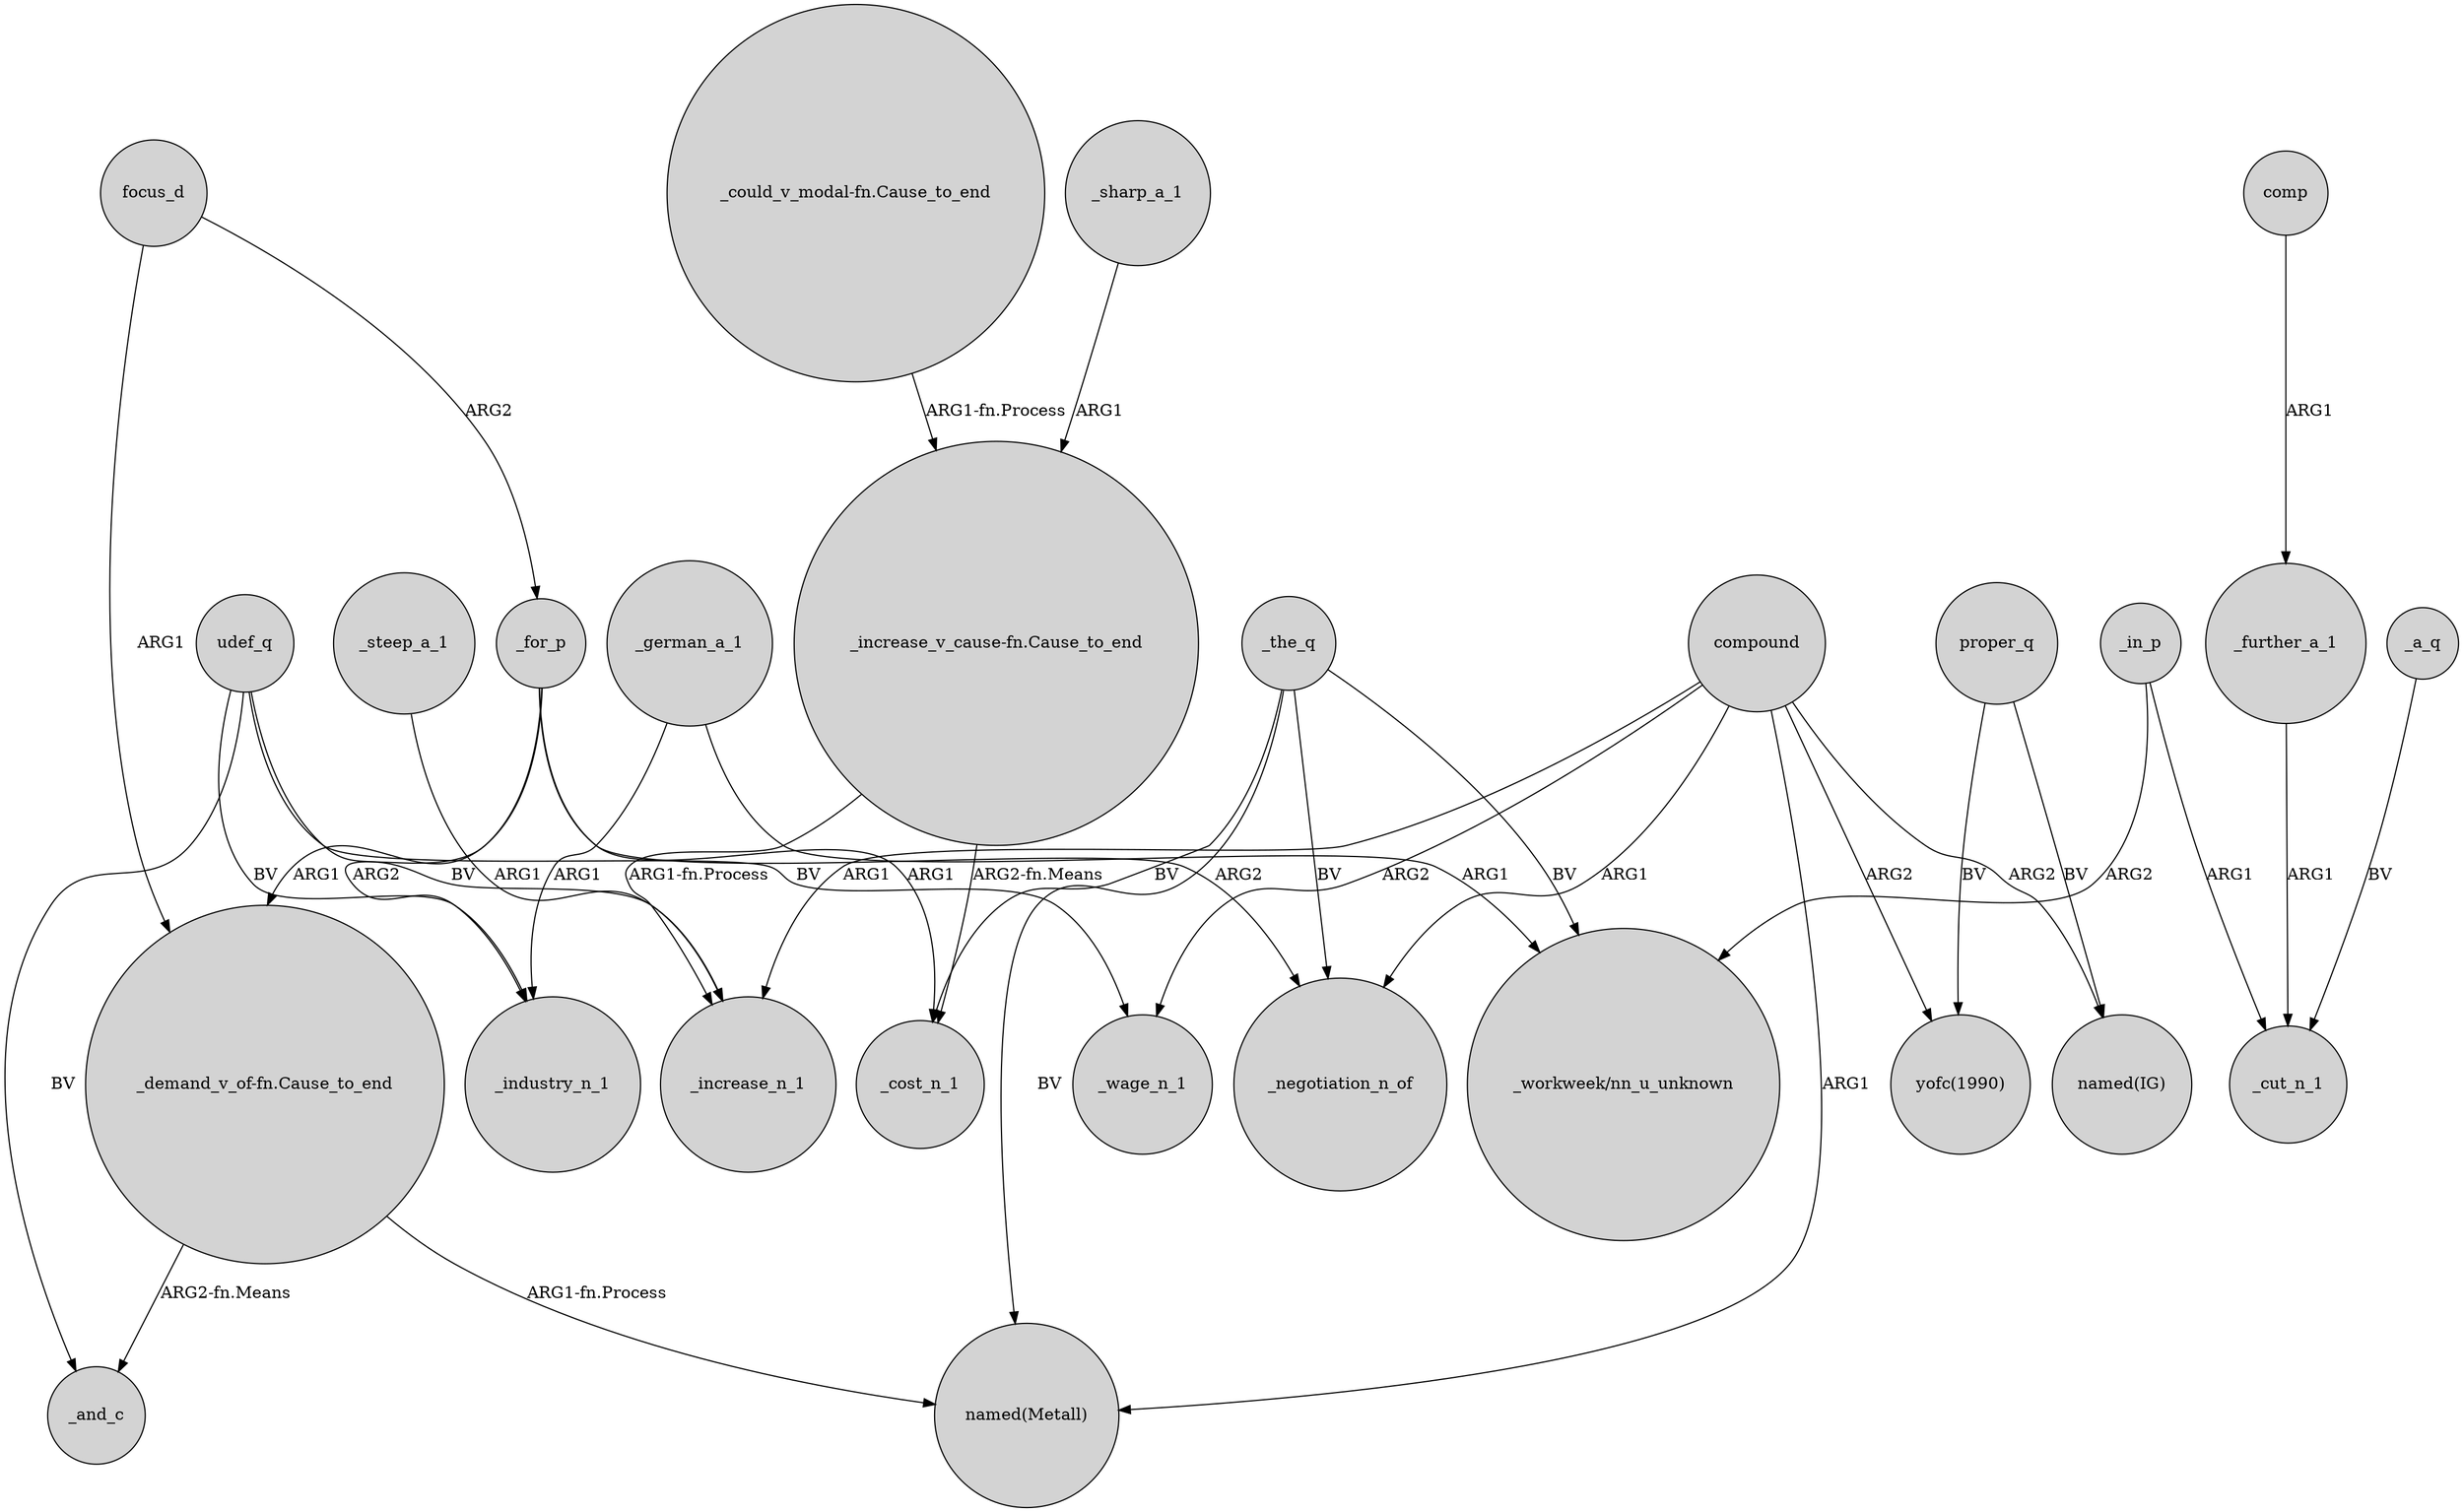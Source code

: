 digraph {
	node [shape=circle style=filled]
	compound -> _increase_n_1 [label=ARG1]
	"_increase_v_cause-fn.Cause_to_end" -> _increase_n_1 [label="ARG1-fn.Process"]
	_in_p -> "_workweek/nn_u_unknown" [label=ARG2]
	proper_q -> "named(IG)" [label=BV]
	_the_q -> _cost_n_1 [label=BV]
	compound -> "yofc(1990)" [label=ARG2]
	"_increase_v_cause-fn.Cause_to_end" -> _cost_n_1 [label="ARG2-fn.Means"]
	udef_q -> _increase_n_1 [label=BV]
	udef_q -> _and_c [label=BV]
	"_could_v_modal-fn.Cause_to_end" -> "_increase_v_cause-fn.Cause_to_end" [label="ARG1-fn.Process"]
	udef_q -> _wage_n_1 [label=BV]
	_for_p -> _cost_n_1 [label=ARG1]
	"_demand_v_of-fn.Cause_to_end" -> _and_c [label="ARG2-fn.Means"]
	_further_a_1 -> _cut_n_1 [label=ARG1]
	compound -> "named(IG)" [label=ARG2]
	_a_q -> _cut_n_1 [label=BV]
	_for_p -> "_demand_v_of-fn.Cause_to_end" [label=ARG1]
	_steep_a_1 -> _increase_n_1 [label=ARG1]
	compound -> _wage_n_1 [label=ARG2]
	_for_p -> _negotiation_n_of [label=ARG2]
	proper_q -> "yofc(1990)" [label=BV]
	compound -> "named(Metall)" [label=ARG1]
	_the_q -> "_workweek/nn_u_unknown" [label=BV]
	udef_q -> _industry_n_1 [label=BV]
	_in_p -> _cut_n_1 [label=ARG1]
	_german_a_1 -> _industry_n_1 [label=ARG1]
	comp -> _further_a_1 [label=ARG1]
	_sharp_a_1 -> "_increase_v_cause-fn.Cause_to_end" [label=ARG1]
	_german_a_1 -> "_workweek/nn_u_unknown" [label=ARG1]
	focus_d -> _for_p [label=ARG2]
	compound -> _negotiation_n_of [label=ARG1]
	_for_p -> _industry_n_1 [label=ARG2]
	"_demand_v_of-fn.Cause_to_end" -> "named(Metall)" [label="ARG1-fn.Process"]
	focus_d -> "_demand_v_of-fn.Cause_to_end" [label=ARG1]
	_the_q -> "named(Metall)" [label=BV]
	_the_q -> _negotiation_n_of [label=BV]
}
